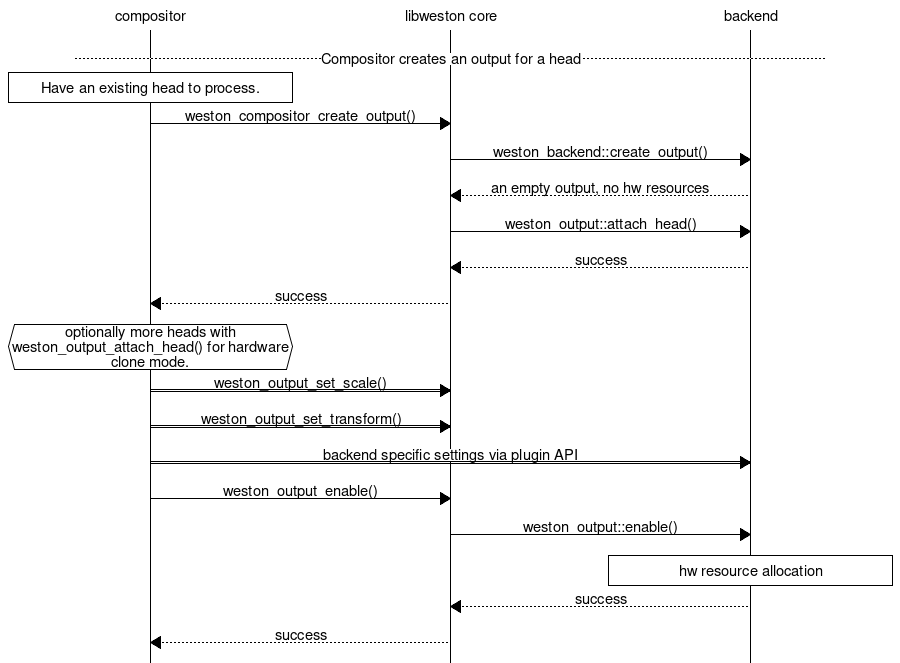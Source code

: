#!/usr/bin/mscgen -Tpng

msc {
	hscale="1.5";

	c [label = "compositor"], w [label = "libweston core"],
	b [label = "backend"];

	|||;

	--- [label = "Compositor creates an output for a head"];

	c box c [label = "Have an existing head to process."];
	c => w [label = "weston_compositor_create_output()"];
	w => b [label = "weston_backend::create_output()"];
	w << b [label = "an empty output, no hw resources"];
	w => b [label = "weston_output::attach_head()"];
	w << b [label = "success"];
	c << w [label = "success"];

	c abox c [label = "optionally more heads with weston_output_attach_head() for hardware clone mode."];

	c :> w [label = "weston_output_set_scale()"];
	c :> w [label = "weston_output_set_transform()"];
	c :> b [label = "backend specific settings via plugin API"];
	c => w [label = "weston_output_enable()"];
	w => b [label = "weston_output::enable()"];
	b box b [label = "hw resource allocation"];
	w << b [label = "success"];
	c << w [label = "success"];
}
